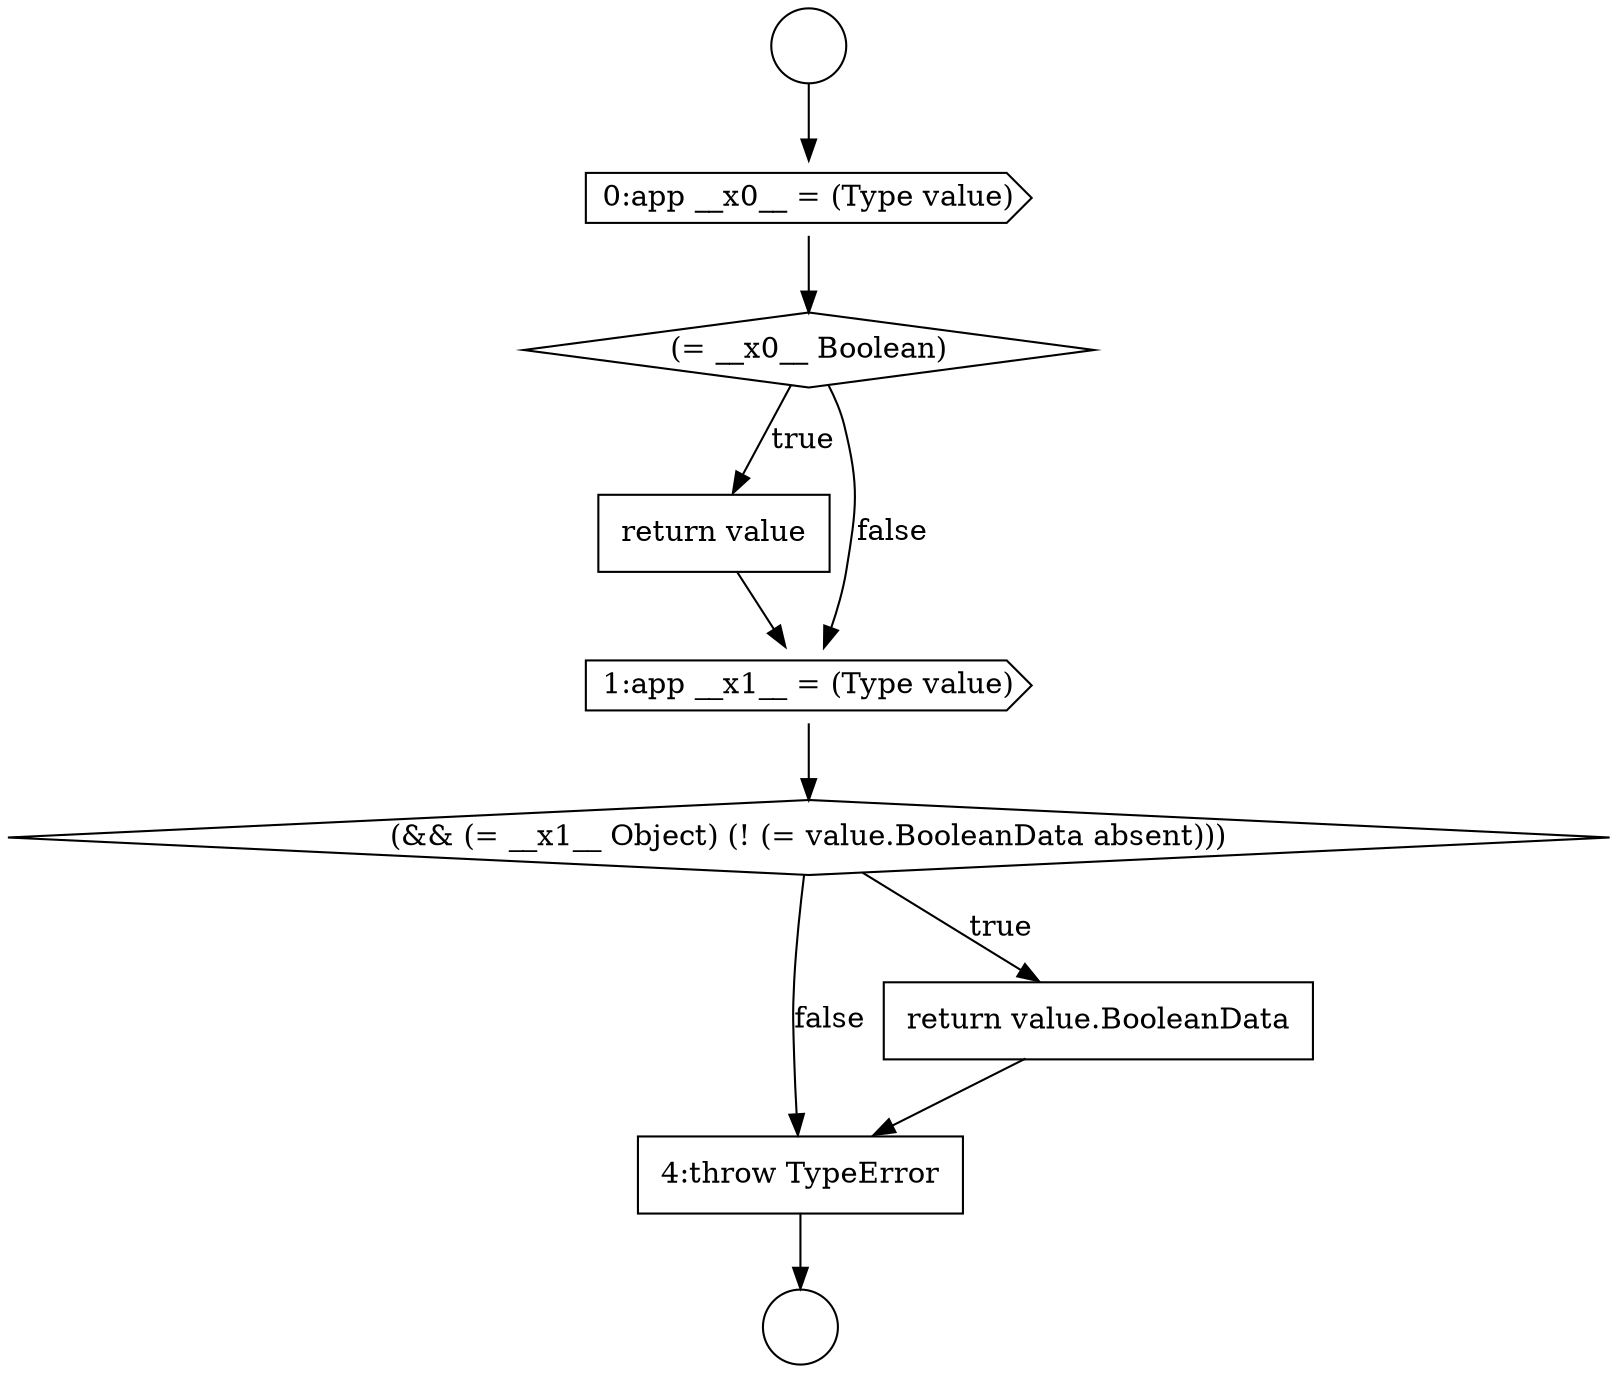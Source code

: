 digraph {
  node11385 [shape=circle label=" " color="black" fillcolor="white" style=filled]
  node11389 [shape=none, margin=0, label=<<font color="black">
    <table border="0" cellborder="1" cellspacing="0" cellpadding="10">
      <tr><td align="left">return value</td></tr>
    </table>
  </font>> color="black" fillcolor="white" style=filled]
  node11388 [shape=diamond, label=<<font color="black">(= __x0__ Boolean)</font>> color="black" fillcolor="white" style=filled]
  node11391 [shape=diamond, label=<<font color="black">(&amp;&amp; (= __x1__ Object) (! (= value.BooleanData absent)))</font>> color="black" fillcolor="white" style=filled]
  node11386 [shape=circle label=" " color="black" fillcolor="white" style=filled]
  node11393 [shape=none, margin=0, label=<<font color="black">
    <table border="0" cellborder="1" cellspacing="0" cellpadding="10">
      <tr><td align="left">4:throw TypeError</td></tr>
    </table>
  </font>> color="black" fillcolor="white" style=filled]
  node11390 [shape=cds, label=<<font color="black">1:app __x1__ = (Type value)</font>> color="black" fillcolor="white" style=filled]
  node11392 [shape=none, margin=0, label=<<font color="black">
    <table border="0" cellborder="1" cellspacing="0" cellpadding="10">
      <tr><td align="left">return value.BooleanData</td></tr>
    </table>
  </font>> color="black" fillcolor="white" style=filled]
  node11387 [shape=cds, label=<<font color="black">0:app __x0__ = (Type value)</font>> color="black" fillcolor="white" style=filled]
  node11389 -> node11390 [ color="black"]
  node11392 -> node11393 [ color="black"]
  node11385 -> node11387 [ color="black"]
  node11391 -> node11392 [label=<<font color="black">true</font>> color="black"]
  node11391 -> node11393 [label=<<font color="black">false</font>> color="black"]
  node11390 -> node11391 [ color="black"]
  node11387 -> node11388 [ color="black"]
  node11388 -> node11389 [label=<<font color="black">true</font>> color="black"]
  node11388 -> node11390 [label=<<font color="black">false</font>> color="black"]
  node11393 -> node11386 [ color="black"]
}
